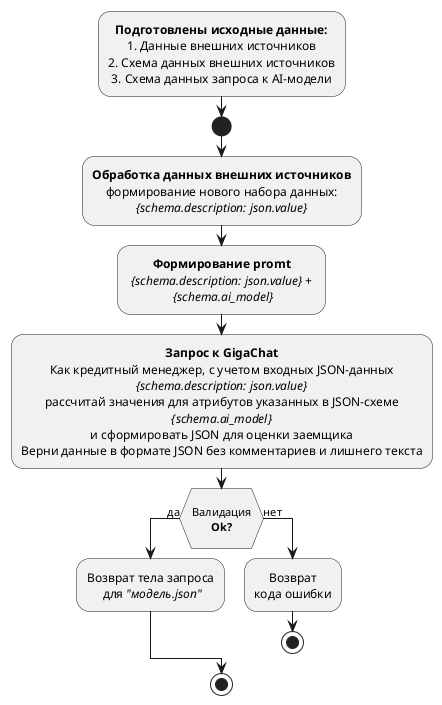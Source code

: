 @startuml
skinparam defaultTextAlignment center
:**Подготовлены исходные данные:**
1. Данные внешних источников
2. Схема данных внешних источников
3. Схема данных запроса к AI-модели;
start
:**Обработка данных внешних источников**\nформирование нового набора данных:\n//{schema.description: json.value}//;
:**Формирование promt**\n //{schema.description: json.value}// + \n //{schema.ai_model}//;
:**Запрос к GigaChat**\nКак кредитный менеджер, с учетом входных JSON-данных\n//{schema.description: json.value}//\nрассчитай значения для атрибутов указанных в JSON-схеме\n//{schema.ai_model}//\nи сформировать JSON для оценки заемщика\nВерни данные в формате JSON без комментариев и лишнего текста;
if (\nВалидация\n**Ok?**\n) then (да)
  :Возврат тела запроса\n для //"модель.json"//;
else (нет)
  :Возврат\nкода ошибки;
  stop
endif

stop
@enduml